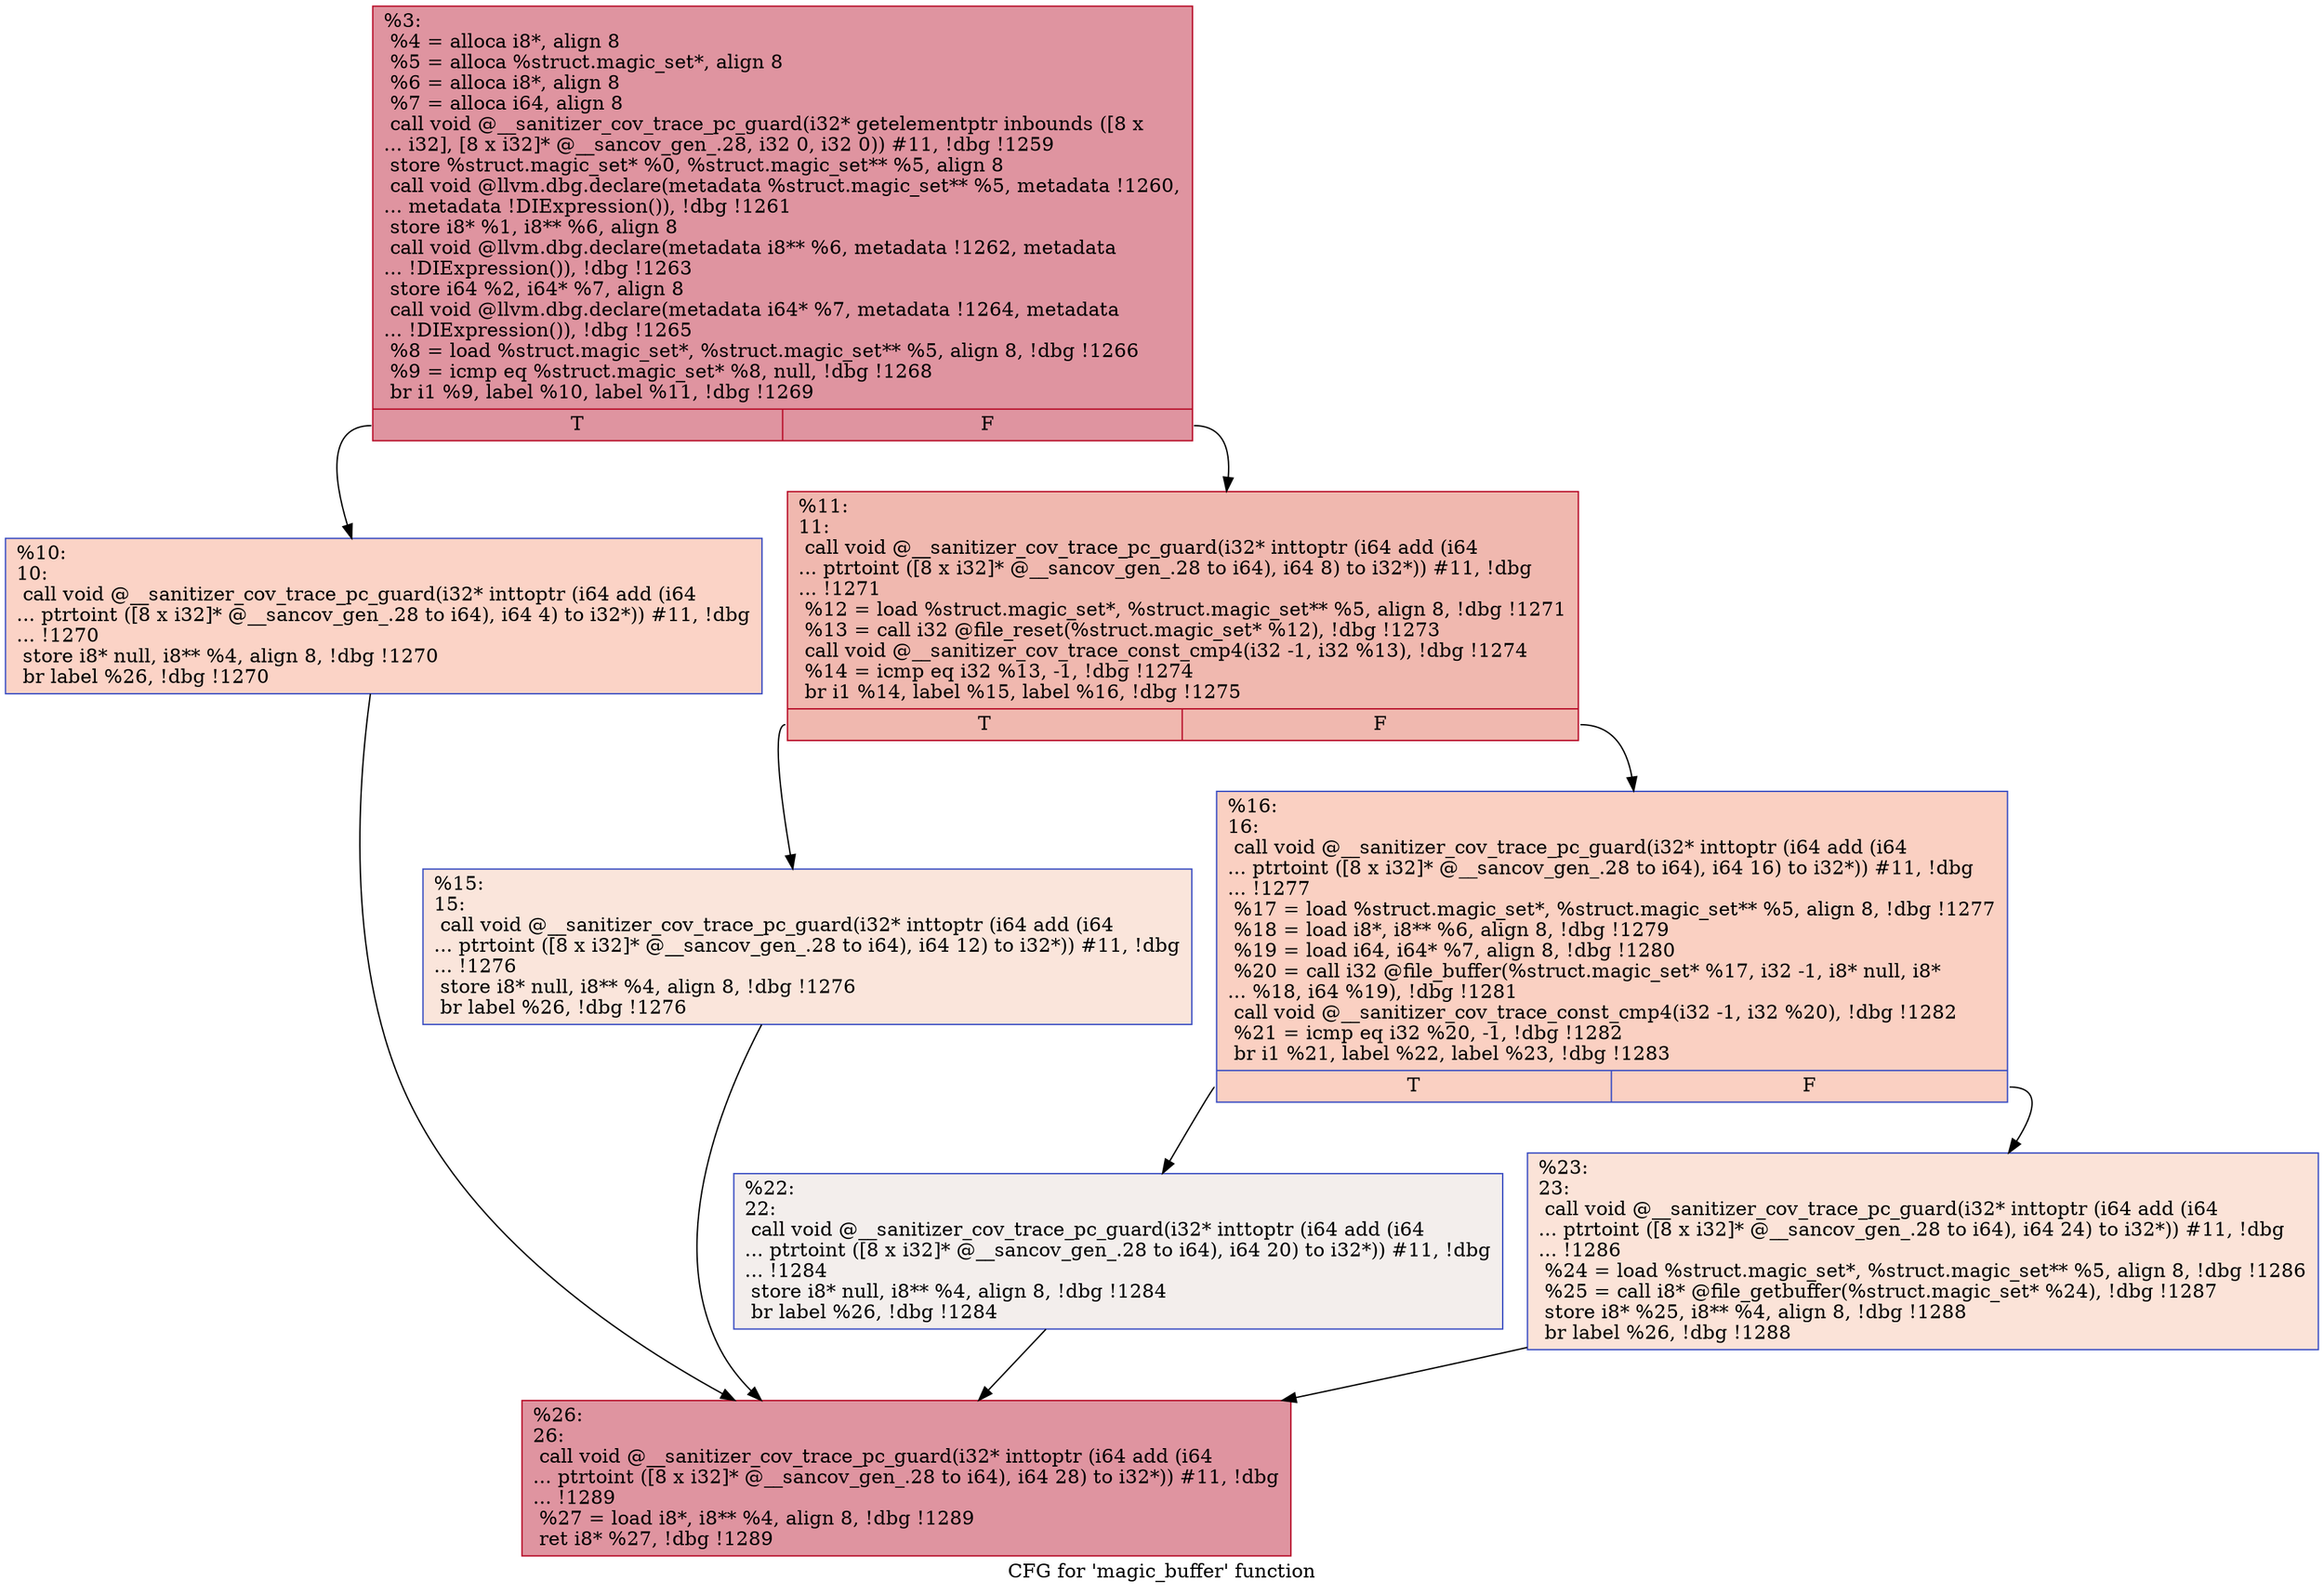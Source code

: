 digraph "CFG for 'magic_buffer' function" {
	label="CFG for 'magic_buffer' function";

	Node0x5555557980c0 [shape=record,color="#b70d28ff", style=filled, fillcolor="#b70d2870",label="{%3:\l  %4 = alloca i8*, align 8\l  %5 = alloca %struct.magic_set*, align 8\l  %6 = alloca i8*, align 8\l  %7 = alloca i64, align 8\l  call void @__sanitizer_cov_trace_pc_guard(i32* getelementptr inbounds ([8 x\l... i32], [8 x i32]* @__sancov_gen_.28, i32 0, i32 0)) #11, !dbg !1259\l  store %struct.magic_set* %0, %struct.magic_set** %5, align 8\l  call void @llvm.dbg.declare(metadata %struct.magic_set** %5, metadata !1260,\l... metadata !DIExpression()), !dbg !1261\l  store i8* %1, i8** %6, align 8\l  call void @llvm.dbg.declare(metadata i8** %6, metadata !1262, metadata\l... !DIExpression()), !dbg !1263\l  store i64 %2, i64* %7, align 8\l  call void @llvm.dbg.declare(metadata i64* %7, metadata !1264, metadata\l... !DIExpression()), !dbg !1265\l  %8 = load %struct.magic_set*, %struct.magic_set** %5, align 8, !dbg !1266\l  %9 = icmp eq %struct.magic_set* %8, null, !dbg !1268\l  br i1 %9, label %10, label %11, !dbg !1269\l|{<s0>T|<s1>F}}"];
	Node0x5555557980c0:s0 -> Node0x555555798110;
	Node0x5555557980c0:s1 -> Node0x555555798160;
	Node0x555555798110 [shape=record,color="#3d50c3ff", style=filled, fillcolor="#f59c7d70",label="{%10:\l10:                                               \l  call void @__sanitizer_cov_trace_pc_guard(i32* inttoptr (i64 add (i64\l... ptrtoint ([8 x i32]* @__sancov_gen_.28 to i64), i64 4) to i32*)) #11, !dbg\l... !1270\l  store i8* null, i8** %4, align 8, !dbg !1270\l  br label %26, !dbg !1270\l}"];
	Node0x555555798110 -> Node0x5555557d2010;
	Node0x555555798160 [shape=record,color="#b70d28ff", style=filled, fillcolor="#dc5d4a70",label="{%11:\l11:                                               \l  call void @__sanitizer_cov_trace_pc_guard(i32* inttoptr (i64 add (i64\l... ptrtoint ([8 x i32]* @__sancov_gen_.28 to i64), i64 8) to i32*)) #11, !dbg\l... !1271\l  %12 = load %struct.magic_set*, %struct.magic_set** %5, align 8, !dbg !1271\l  %13 = call i32 @file_reset(%struct.magic_set* %12), !dbg !1273\l  call void @__sanitizer_cov_trace_const_cmp4(i32 -1, i32 %13), !dbg !1274\l  %14 = icmp eq i32 %13, -1, !dbg !1274\l  br i1 %14, label %15, label %16, !dbg !1275\l|{<s0>T|<s1>F}}"];
	Node0x555555798160:s0 -> Node0x5555557981b0;
	Node0x555555798160:s1 -> Node0x555555798200;
	Node0x5555557981b0 [shape=record,color="#3d50c3ff", style=filled, fillcolor="#f4c5ad70",label="{%15:\l15:                                               \l  call void @__sanitizer_cov_trace_pc_guard(i32* inttoptr (i64 add (i64\l... ptrtoint ([8 x i32]* @__sancov_gen_.28 to i64), i64 12) to i32*)) #11, !dbg\l... !1276\l  store i8* null, i8** %4, align 8, !dbg !1276\l  br label %26, !dbg !1276\l}"];
	Node0x5555557981b0 -> Node0x5555557d2010;
	Node0x555555798200 [shape=record,color="#3d50c3ff", style=filled, fillcolor="#f3947570",label="{%16:\l16:                                               \l  call void @__sanitizer_cov_trace_pc_guard(i32* inttoptr (i64 add (i64\l... ptrtoint ([8 x i32]* @__sancov_gen_.28 to i64), i64 16) to i32*)) #11, !dbg\l... !1277\l  %17 = load %struct.magic_set*, %struct.magic_set** %5, align 8, !dbg !1277\l  %18 = load i8*, i8** %6, align 8, !dbg !1279\l  %19 = load i64, i64* %7, align 8, !dbg !1280\l  %20 = call i32 @file_buffer(%struct.magic_set* %17, i32 -1, i8* null, i8*\l... %18, i64 %19), !dbg !1281\l  call void @__sanitizer_cov_trace_const_cmp4(i32 -1, i32 %20), !dbg !1282\l  %21 = icmp eq i32 %20, -1, !dbg !1282\l  br i1 %21, label %22, label %23, !dbg !1283\l|{<s0>T|<s1>F}}"];
	Node0x555555798200:s0 -> Node0x555555798250;
	Node0x555555798200:s1 -> Node0x5555557982a0;
	Node0x555555798250 [shape=record,color="#3d50c3ff", style=filled, fillcolor="#e3d9d370",label="{%22:\l22:                                               \l  call void @__sanitizer_cov_trace_pc_guard(i32* inttoptr (i64 add (i64\l... ptrtoint ([8 x i32]* @__sancov_gen_.28 to i64), i64 20) to i32*)) #11, !dbg\l... !1284\l  store i8* null, i8** %4, align 8, !dbg !1284\l  br label %26, !dbg !1284\l}"];
	Node0x555555798250 -> Node0x5555557d2010;
	Node0x5555557982a0 [shape=record,color="#3d50c3ff", style=filled, fillcolor="#f6bfa670",label="{%23:\l23:                                               \l  call void @__sanitizer_cov_trace_pc_guard(i32* inttoptr (i64 add (i64\l... ptrtoint ([8 x i32]* @__sancov_gen_.28 to i64), i64 24) to i32*)) #11, !dbg\l... !1286\l  %24 = load %struct.magic_set*, %struct.magic_set** %5, align 8, !dbg !1286\l  %25 = call i8* @file_getbuffer(%struct.magic_set* %24), !dbg !1287\l  store i8* %25, i8** %4, align 8, !dbg !1288\l  br label %26, !dbg !1288\l}"];
	Node0x5555557982a0 -> Node0x5555557d2010;
	Node0x5555557d2010 [shape=record,color="#b70d28ff", style=filled, fillcolor="#b70d2870",label="{%26:\l26:                                               \l  call void @__sanitizer_cov_trace_pc_guard(i32* inttoptr (i64 add (i64\l... ptrtoint ([8 x i32]* @__sancov_gen_.28 to i64), i64 28) to i32*)) #11, !dbg\l... !1289\l  %27 = load i8*, i8** %4, align 8, !dbg !1289\l  ret i8* %27, !dbg !1289\l}"];
}
